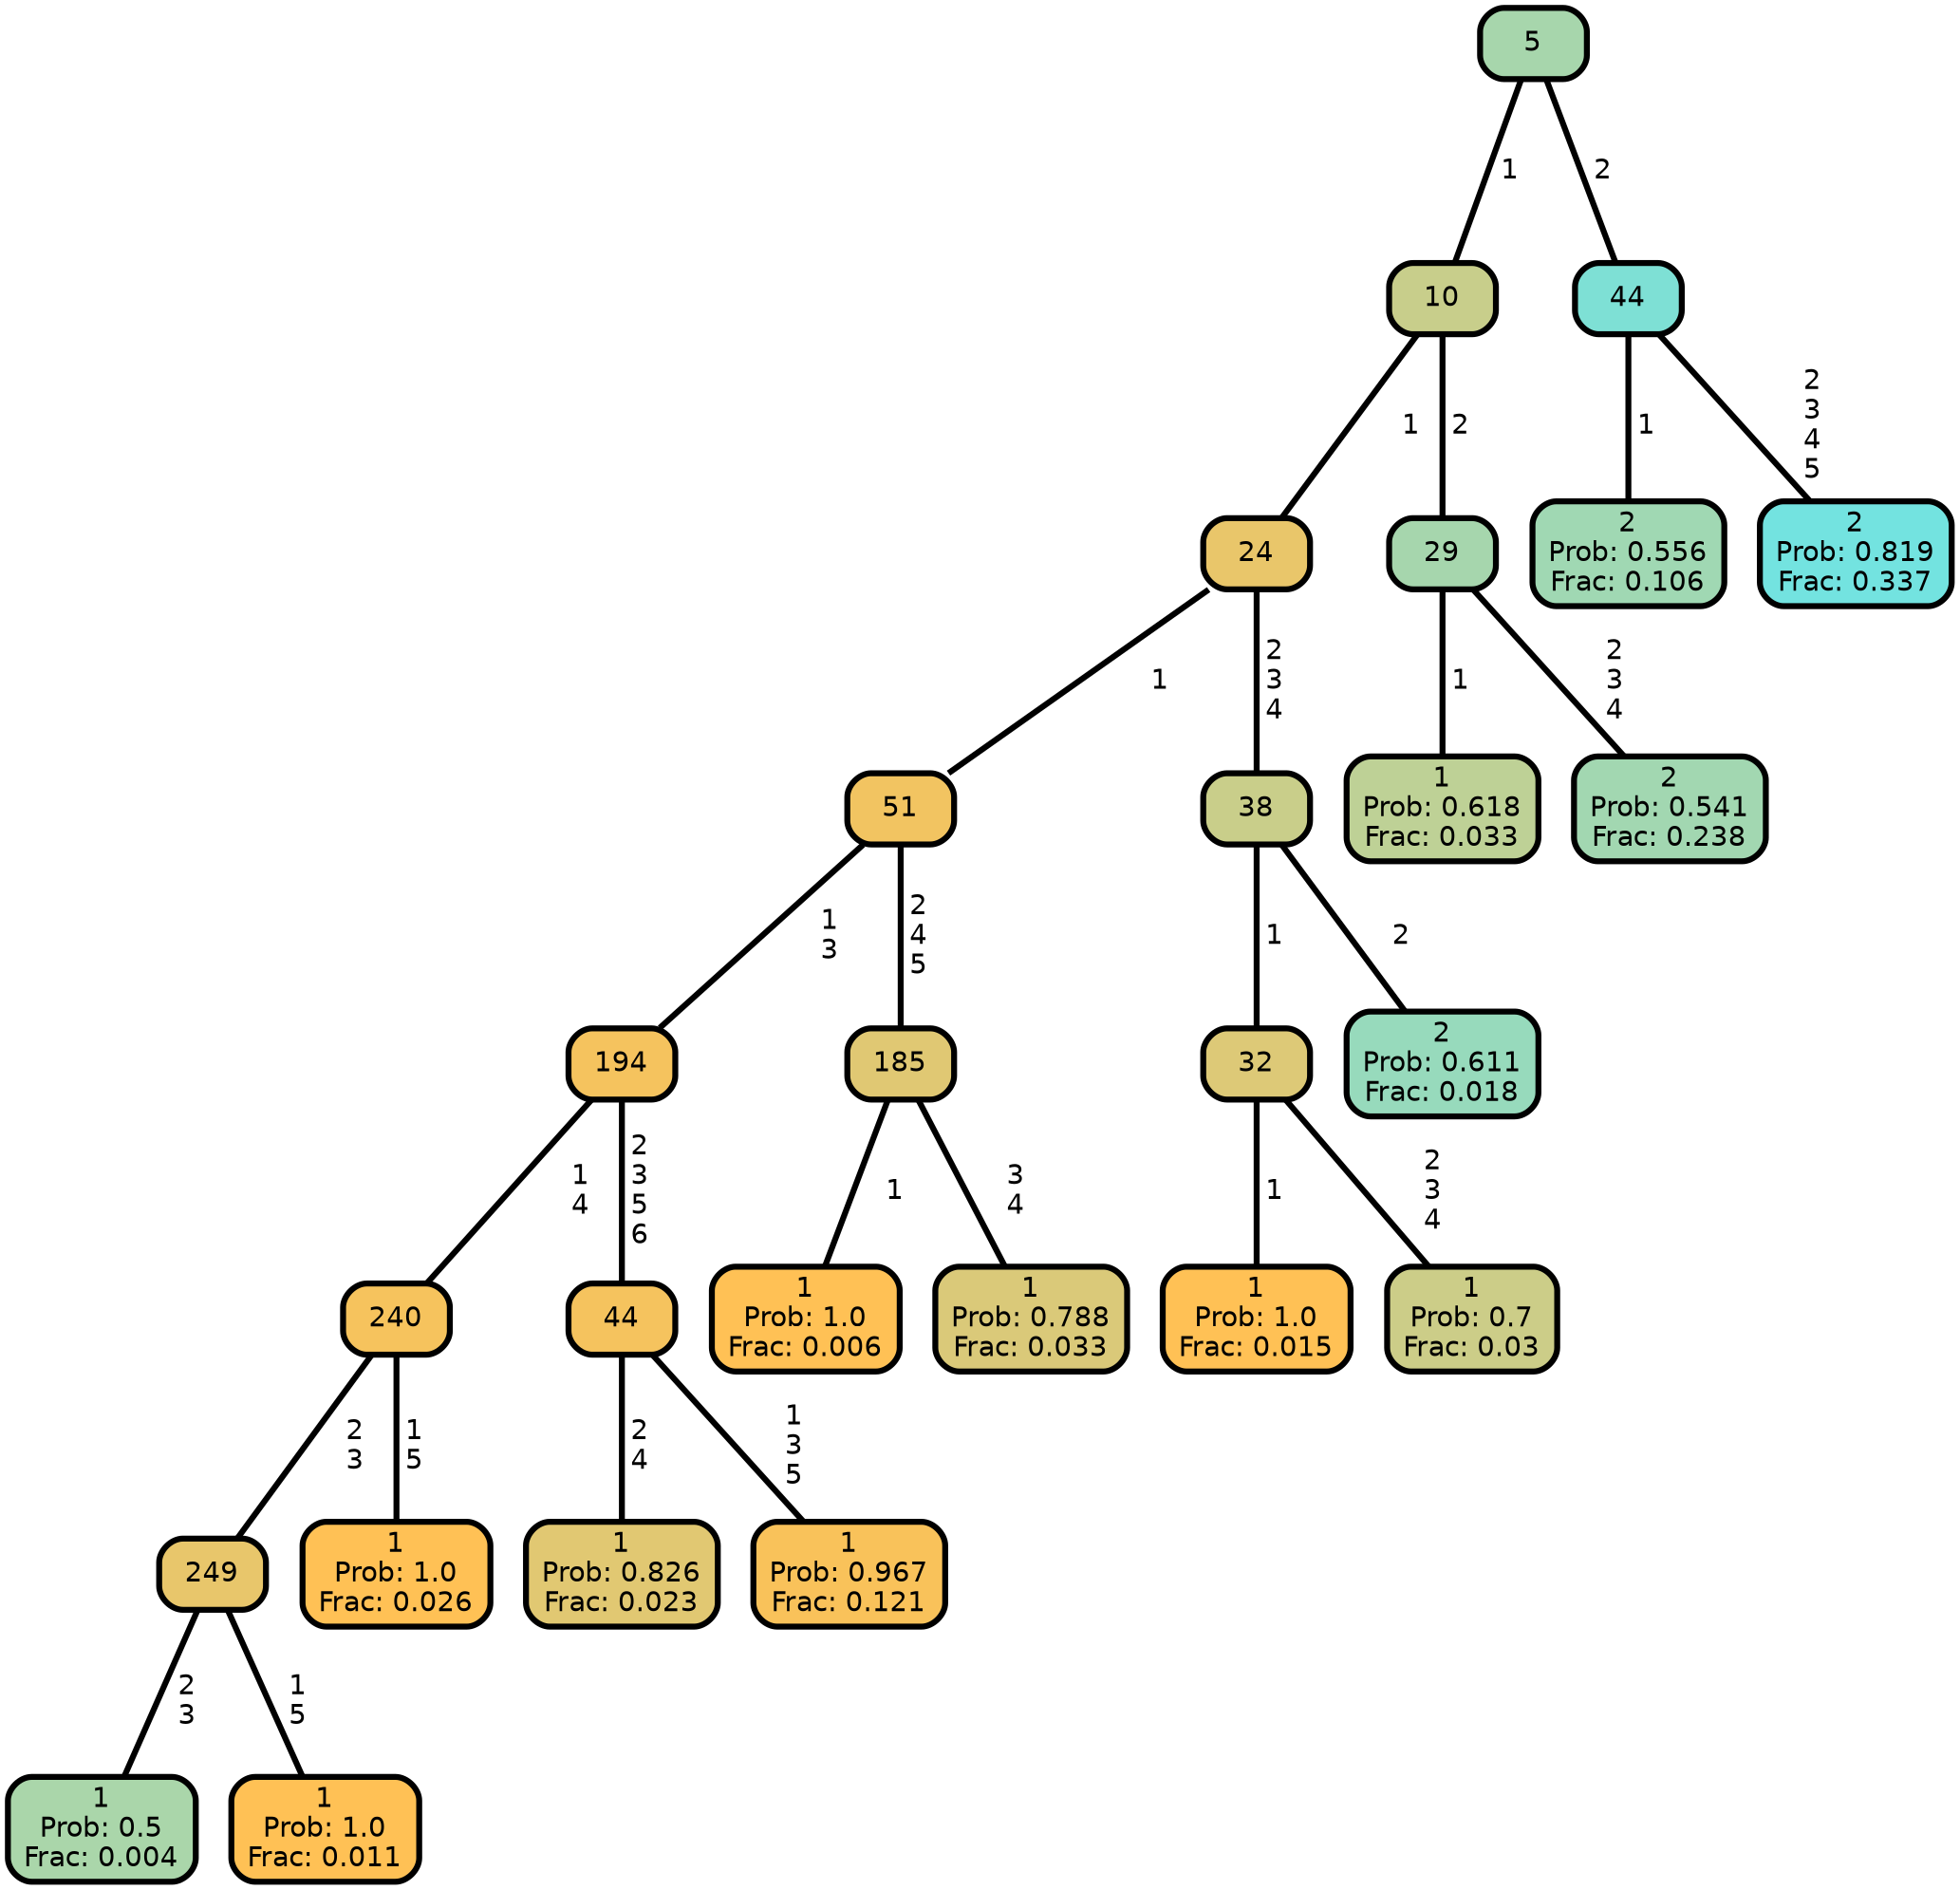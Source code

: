 graph Tree {
node [shape=box, style="filled, rounded",color="black",penwidth="3",fontcolor="black",                 fontname=helvetica] ;
graph [ranksep="0 equally", splines=straight,                 bgcolor=transparent, dpi=200] ;
edge [fontname=helvetica, color=black] ;
0 [label="1
Prob: 0.5
Frac: 0.004", fillcolor="#aad6aa"] ;
1 [label="249", fillcolor="#e8c66b"] ;
2 [label="1
Prob: 1.0
Frac: 0.011", fillcolor="#ffc155"] ;
3 [label="240", fillcolor="#f6c35d"] ;
4 [label="1
Prob: 1.0
Frac: 0.026", fillcolor="#ffc155"] ;
5 [label="194", fillcolor="#f5c35e"] ;
6 [label="1
Prob: 0.826
Frac: 0.023", fillcolor="#e1c872"] ;
7 [label="44", fillcolor="#f5c35e"] ;
8 [label="1
Prob: 0.967
Frac: 0.121", fillcolor="#f9c25a"] ;
9 [label="51", fillcolor="#f2c461"] ;
10 [label="1
Prob: 1.0
Frac: 0.006", fillcolor="#ffc155"] ;
11 [label="185", fillcolor="#e0c873"] ;
12 [label="1
Prob: 0.788
Frac: 0.033", fillcolor="#dac979"] ;
13 [label="24", fillcolor="#e9c66a"] ;
14 [label="1
Prob: 1.0
Frac: 0.015", fillcolor="#ffc155"] ;
15 [label="32", fillcolor="#ddc977"] ;
16 [label="1
Prob: 0.7
Frac: 0.03", fillcolor="#cccd88"] ;
17 [label="38", fillcolor="#c9ce8a"] ;
18 [label="2
Prob: 0.611
Frac: 0.018", fillcolor="#97dabc"] ;
19 [label="10", fillcolor="#c8ce8b"] ;
20 [label="1
Prob: 0.618
Frac: 0.033", fillcolor="#bed196"] ;
21 [label="29", fillcolor="#a6d6ad"] ;
22 [label="2
Prob: 0.541
Frac: 0.238", fillcolor="#a2d7b1"] ;
23 [label="5", fillcolor="#a7d6ac"] ;
24 [label="2
Prob: 0.556
Frac: 0.106", fillcolor="#a0d8b3"] ;
25 [label="44", fillcolor="#7ee0d5"] ;
26 [label="2
Prob: 0.819
Frac: 0.337", fillcolor="#73e3e0"] ;
1 -- 0 [label=" 2\n 3",penwidth=3] ;
1 -- 2 [label=" 1\n 5",penwidth=3] ;
3 -- 1 [label=" 2\n 3",penwidth=3] ;
3 -- 4 [label=" 1\n 5",penwidth=3] ;
5 -- 3 [label=" 1\n 4",penwidth=3] ;
5 -- 7 [label=" 2\n 3\n 5\n 6",penwidth=3] ;
7 -- 6 [label=" 2\n 4",penwidth=3] ;
7 -- 8 [label=" 1\n 3\n 5",penwidth=3] ;
9 -- 5 [label=" 1\n 3",penwidth=3] ;
9 -- 11 [label=" 2\n 4\n 5",penwidth=3] ;
11 -- 10 [label=" 1",penwidth=3] ;
11 -- 12 [label=" 3\n 4",penwidth=3] ;
13 -- 9 [label=" 1",penwidth=3] ;
13 -- 17 [label=" 2\n 3\n 4",penwidth=3] ;
15 -- 14 [label=" 1",penwidth=3] ;
15 -- 16 [label=" 2\n 3\n 4",penwidth=3] ;
17 -- 15 [label=" 1",penwidth=3] ;
17 -- 18 [label=" 2",penwidth=3] ;
19 -- 13 [label=" 1",penwidth=3] ;
19 -- 21 [label=" 2",penwidth=3] ;
21 -- 20 [label=" 1",penwidth=3] ;
21 -- 22 [label=" 2\n 3\n 4",penwidth=3] ;
23 -- 19 [label=" 1",penwidth=3] ;
23 -- 25 [label=" 2",penwidth=3] ;
25 -- 24 [label=" 1",penwidth=3] ;
25 -- 26 [label=" 2\n 3\n 4\n 5",penwidth=3] ;
{rank = same;}}
